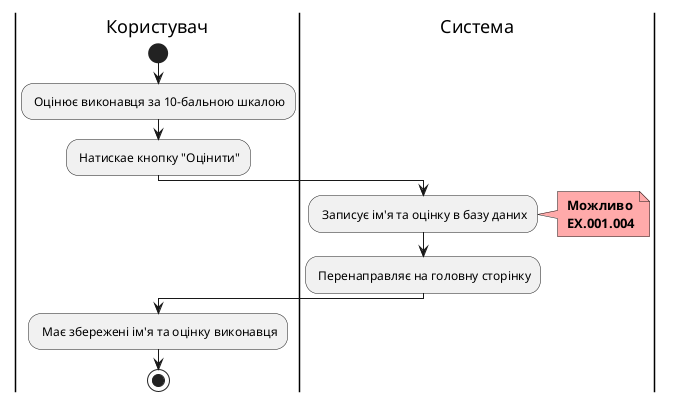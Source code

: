 @startuml
|Користувач|
start
: Оцінює виконавця за 10-бальною шкалою;

: Натискае кнопку "Оцінити";

|Система|
: Записує ім'я та оцінку в базу даних;
note right #ffaaaa
<b> Можливо
<b> EX.001.004
end note

: Перенаправляє на головну сторінку;

|Користувач|
- Має збережені ім'я та оцінку виконавця
stop;
@enduml